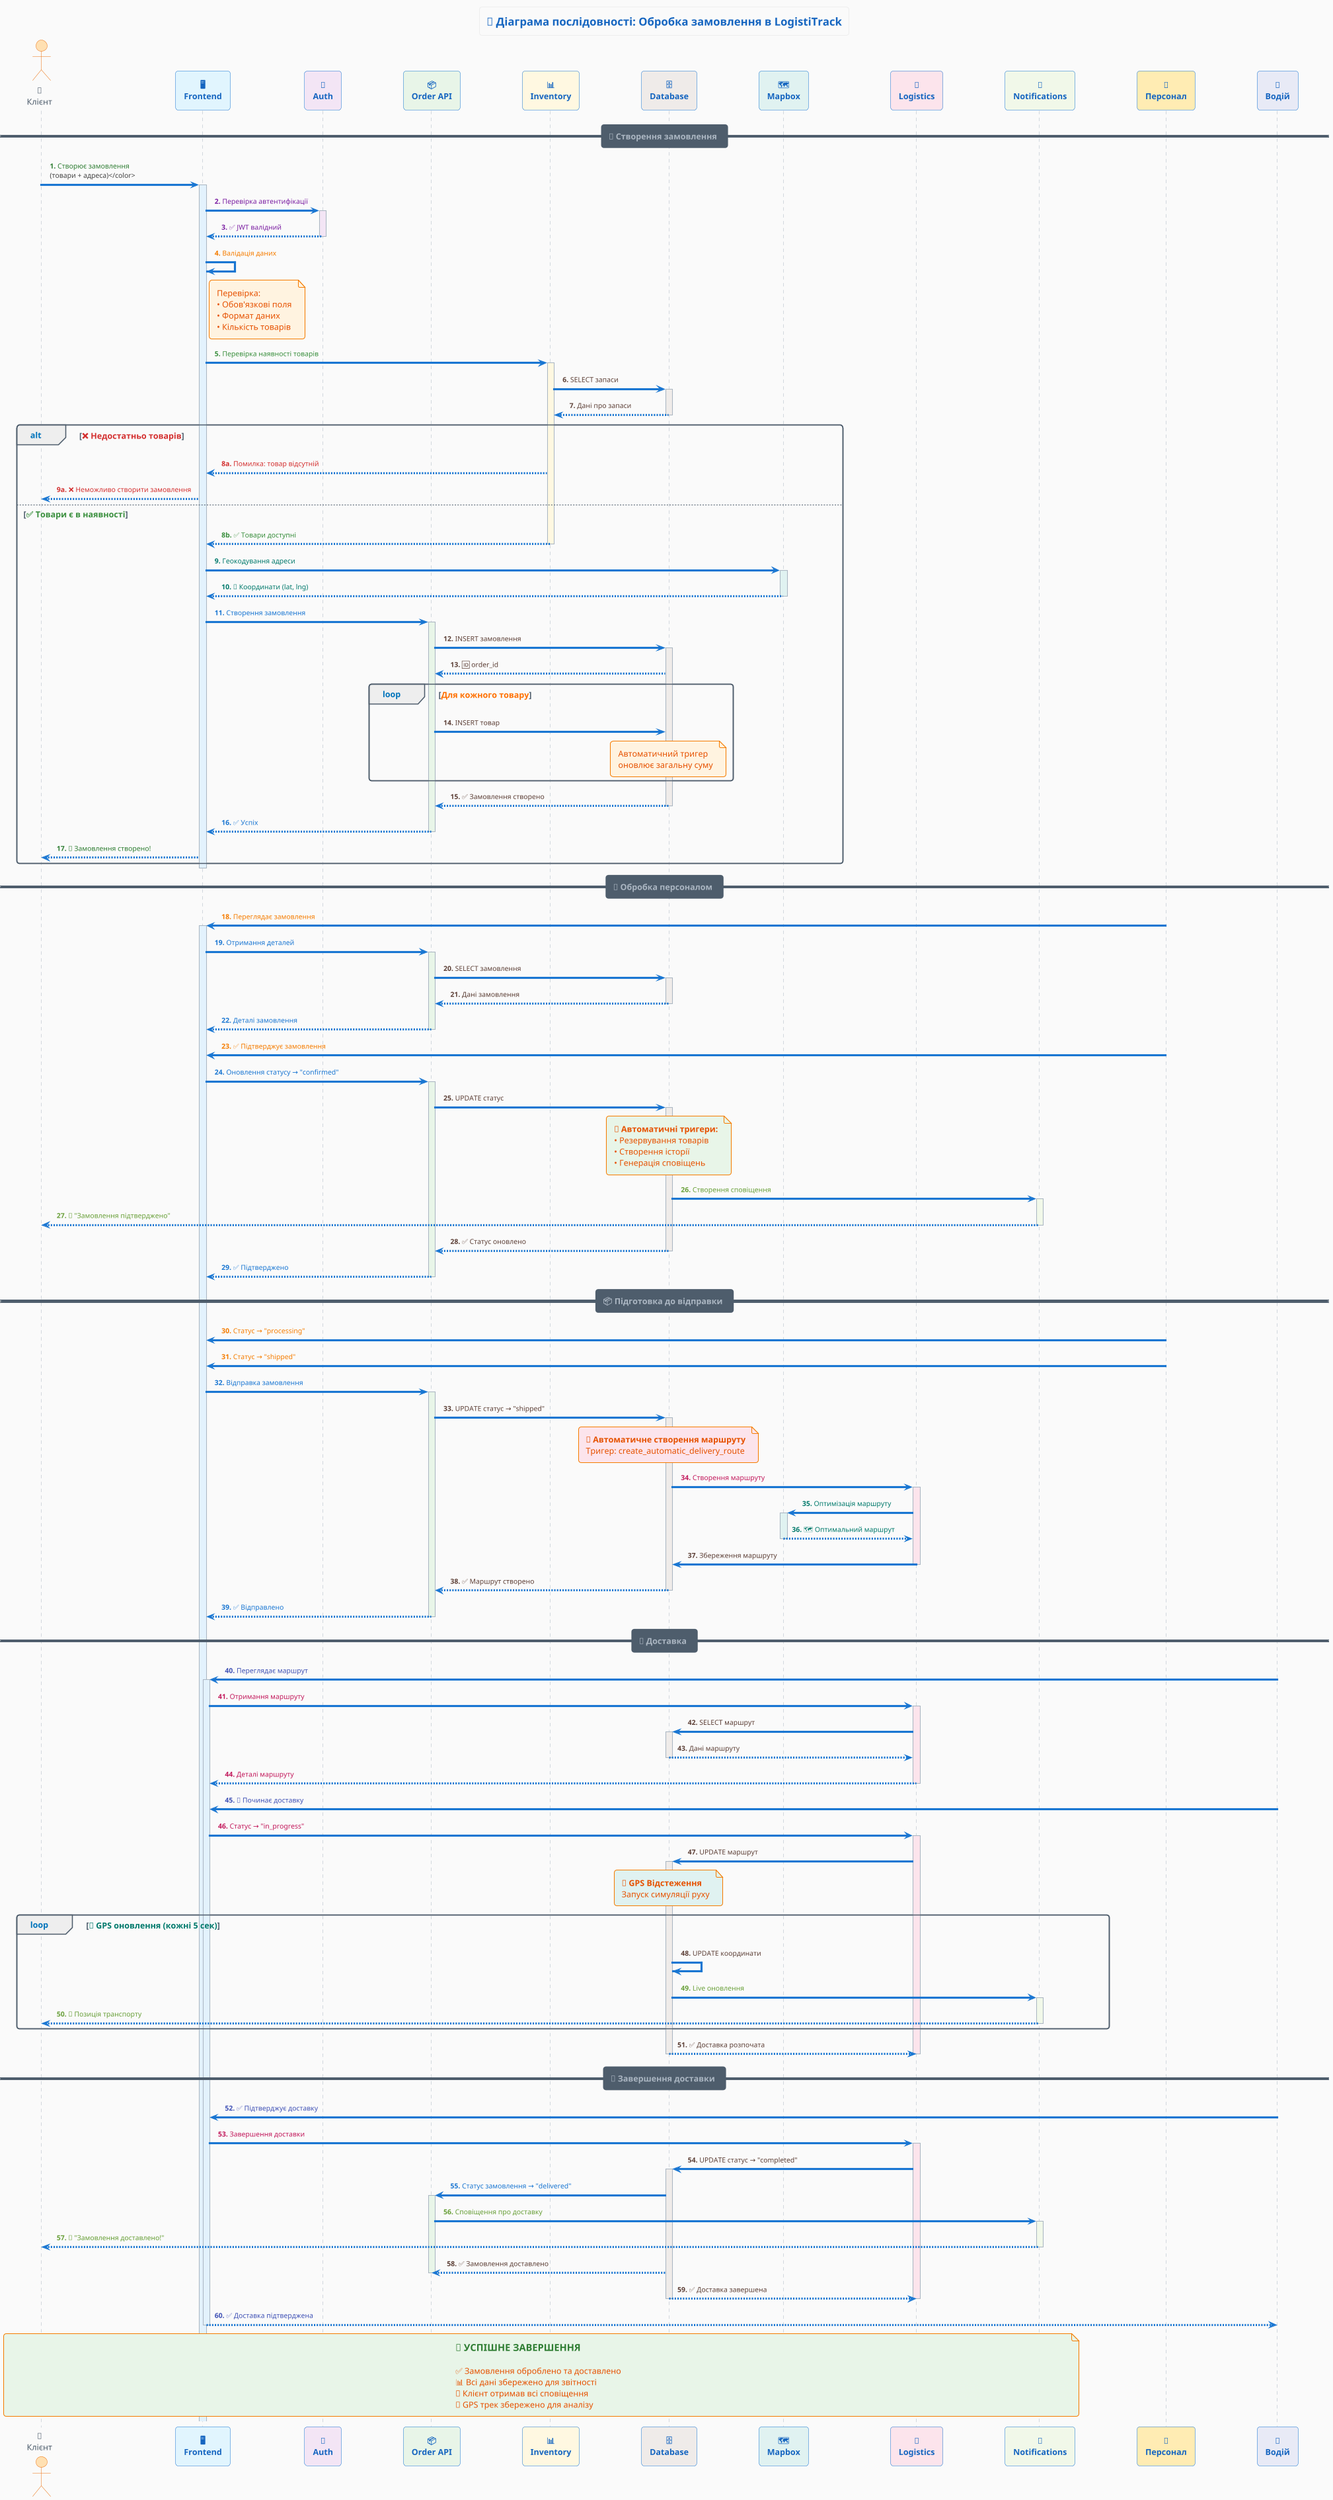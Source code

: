 @startuml
!theme aws-orange
skinparam backgroundColor #FAFAFA
skinparam participant {
    BackgroundColor #E3F2FD
    BorderColor #1976D2
    FontColor #1565C0
    FontSize 12
    FontStyle bold
}
skinparam arrow {
    Color #1976D2
    FontColor #424242
    FontSize 10
}
skinparam note {
    BackgroundColor #FFF3E0
    BorderColor #F57C00
    FontColor #E65100
}

title <size:16><color:#1565C0>🚀 Діаграма послідовності: Обробка замовлення в LogistiTrack</color></size>

actor "👤\nКлієнт" as Customer #FFE0B2
participant "🖥️\nFrontend" as Frontend #E1F5FE
participant "🔐\nAuth" as Auth #F3E5F5
participant "📦\nOrder API" as OrderAPI #E8F5E8
participant "📊\nInventory" as Inventory #FFF8E1
participant "🗄️\nDatabase" as DB #EFEBE9
participant "🗺️\nMapbox" as Mapbox #E0F2F1
participant "🚛\nLogistics" as Logistics #FCE4EC
participant "🔔\nNotifications" as Notifications #F1F8E9

== 📝 Створення замовлення ==

Customer -> Frontend: <color:#2E7D32>**1.** Створює замовлення\n(товари + адреса)</color>
activate Frontend #E3F2FD

Frontend -> Auth: <color:#7B1FA2>**2.** Перевірка автентифікації</color>
activate Auth #F3E5F5
Auth --> Frontend: <color:#7B1FA2>**3.** ✅ JWT валідний</color>
deactivate Auth

Frontend -> Frontend: <color:#F57C00>**4.** Валідація даних</color>
note right of Frontend #FFF3E0
  Перевірка:
  • Обов'язкові поля
  • Формат даних
  • Кількість товарів
end note

Frontend -> Inventory: <color:#388E3C>**5.** Перевірка наявності товарів</color>
activate Inventory #FFF8E1

Inventory -> DB: <color:#5D4037>**6.** SELECT запаси</color>
activate DB #EFEBE9
DB --> Inventory: <color:#5D4037>**7.** Дані про запаси</color>
deactivate DB

alt <color:#D32F2F>❌ Недостатньо товарів</color>
    Inventory --> Frontend: <color:#D32F2F>**8a.** Помилка: товар відсутній</color>
    Frontend --> Customer: <color:#D32F2F>**9a.** ❌ Неможливо створити замовлення</color>
else <color:#388E3C>✅ Товари є в наявності</color>
    Inventory --> Frontend: <color:#388E3C>**8b.** ✅ Товари доступні</color>
    deactivate Inventory
    
    Frontend -> Mapbox: <color:#00796B>**9.** Геокодування адреси</color>
    activate Mapbox #E0F2F1
    Mapbox --> Frontend: <color:#00796B>**10.** 📍 Координати (lat, lng)</color>
    deactivate Mapbox
    
    Frontend -> OrderAPI: <color:#1976D2>**11.** Створення замовлення</color>
    activate OrderAPI #E8F5E8
    
    OrderAPI -> DB: <color:#5D4037>**12.** INSERT замовлення</color>
    activate DB #EFEBE9
    DB --> OrderAPI: <color:#5D4037>**13.** 🆔 order_id</color>
    
    loop <color:#FF6F00>Для кожного товару</color>
        OrderAPI -> DB: <color:#5D4037>**14.** INSERT товар</color>
        note over DB #FFF3E0
          Автоматичний тригер
          оновлює загальну суму
        end note
    end
    
    DB --> OrderAPI: <color:#5D4037>**15.** ✅ Замовлення створено</color>
    deactivate DB
    
    OrderAPI --> Frontend: <color:#1976D2>**16.** ✅ Успіх</color>
    deactivate OrderAPI
    
    Frontend --> Customer: <color:#2E7D32>**17.** 🎉 Замовлення створено!</color>
end

deactivate Frontend

== 👔 Обробка персоналом ==

participant "👔\nПерсонал" as Staff #FFECB3

Staff -> Frontend: <color:#F57C00>**18.** Переглядає замовлення</color>
activate Frontend #E3F2FD

Frontend -> OrderAPI: <color:#1976D2>**19.** Отримання деталей</color>
activate OrderAPI #E8F5E8

OrderAPI -> DB: <color:#5D4037>**20.** SELECT замовлення</color>
activate DB #EFEBE9
DB --> OrderAPI: <color:#5D4037>**21.** Дані замовлення</color>
deactivate DB

OrderAPI --> Frontend: <color:#1976D2>**22.** Деталі замовлення</color>
deactivate OrderAPI

Staff -> Frontend: <color:#F57C00>**23.** ✅ Підтверджує замовлення</color>

Frontend -> OrderAPI: <color:#1976D2>**24.** Оновлення статусу → "confirmed"</color>
activate OrderAPI #E8F5E8

OrderAPI -> DB: <color:#5D4037>**25.** UPDATE статус</color>
activate DB #EFEBE9

note over DB #E8F5E8
  🤖 **Автоматичні тригери:**
  • Резервування товарів
  • Створення історії
  • Генерація сповіщень
end note

DB -> Notifications: <color:#689F38>**26.** Створення сповіщення</color>
activate Notifications #F1F8E9
Notifications --> Customer: <color:#689F38>**27.** 🔔 "Замовлення підтверджено"</color>
deactivate Notifications

DB --> OrderAPI: <color:#5D4037>**28.** ✅ Статус оновлено</color>
deactivate DB

OrderAPI --> Frontend: <color:#1976D2>**29.** ✅ Підтверджено</color>
deactivate OrderAPI

== 📦 Підготовка до відправки ==

Staff -> Frontend: <color:#F57C00>**30.** Статус → "processing"</color>
Staff -> Frontend: <color:#F57C00>**31.** Статус → "shipped"</color>

Frontend -> OrderAPI: <color:#1976D2>**32.** Відправка замовлення</color>
activate OrderAPI #E8F5E8

OrderAPI -> DB: <color:#5D4037>**33.** UPDATE статус → "shipped"</color>
activate DB #EFEBE9

note over DB #FCE4EC
  🚛 **Автоматичне створення маршруту**
  Тригер: create_automatic_delivery_route
end note

DB -> Logistics: <color:#C2185B>**34.** Створення маршруту</color>
activate Logistics #FCE4EC

Logistics -> Mapbox: <color:#00796B>**35.** Оптимізація маршруту</color>
activate Mapbox #E0F2F1
Mapbox --> Logistics: <color:#00796B>**36.** 🗺️ Оптимальний маршрут</color>
deactivate Mapbox

Logistics -> DB: <color:#5D4037>**37.** Збереження маршруту</color>
deactivate Logistics

DB --> OrderAPI: <color:#5D4037>**38.** ✅ Маршрут створено</color>
deactivate DB

OrderAPI --> Frontend: <color:#1976D2>**39.** ✅ Відправлено</color>
deactivate OrderAPI

== 🚗 Доставка ==

participant "🚗\nВодій" as Driver #E8EAF6

Driver -> Frontend: <color:#3F51B5>**40.** Переглядає маршрут</color>
activate Frontend #E3F2FD

Frontend -> Logistics: <color:#C2185B>**41.** Отримання маршруту</color>
activate Logistics #FCE4EC

Logistics -> DB: <color:#5D4037>**42.** SELECT маршрут</color>
activate DB #EFEBE9
DB --> Logistics: <color:#5D4037>**43.** Дані маршруту</color>
deactivate DB

Logistics --> Frontend: <color:#C2185B>**44.** Деталі маршруту</color>
deactivate Logistics

Driver -> Frontend: <color:#3F51B5>**45.** 🚀 Починає доставку</color>

Frontend -> Logistics: <color:#C2185B>**46.** Статус → "in_progress"</color>
activate Logistics #FCE4EC

Logistics -> DB: <color:#5D4037>**47.** UPDATE маршрут</color>
activate DB #EFEBE9

note over DB #E0F2F1
  📍 **GPS Відстеження**
  Запуск симуляції руху
end note

loop <color:#00796B>📍 GPS оновлення (кожні 5 сек)</color>
    DB -> DB: <color:#5D4037>**48.** UPDATE координати</color>
    DB -> Notifications: <color:#689F38>**49.** Live оновлення</color>
    activate Notifications #F1F8E9
    Notifications --> Customer: <color:#689F38>**50.** 📍 Позиція транспорту</color>
    deactivate Notifications
end

DB --> Logistics: <color:#5D4037>**51.** ✅ Доставка розпочата</color>
deactivate DB
deactivate Logistics

== 🎯 Завершення доставки ==

Driver -> Frontend: <color:#3F51B5>**52.** ✅ Підтверджує доставку</color>

Frontend -> Logistics: <color:#C2185B>**53.** Завершення доставки</color>
activate Logistics #FCE4EC

Logistics -> DB: <color:#5D4037>**54.** UPDATE статус → "completed"</color>
activate DB #EFEBE9

DB -> OrderAPI: <color:#1976D2>**55.** Статус замовлення → "delivered"</color>
activate OrderAPI #E8F5E8

OrderAPI -> Notifications: <color:#689F38>**56.** Сповіщення про доставку</color>
activate Notifications #F1F8E9
Notifications --> Customer: <color:#689F38>**57.** 🎉 "Замовлення доставлено!"</color>
deactivate Notifications

DB --> OrderAPI: <color:#5D4037>**58.** ✅ Замовлення доставлено</color>
deactivate OrderAPI

DB --> Logistics: <color:#5D4037>**59.** ✅ Доставка завершена</color>
deactivate DB
deactivate Logistics

Frontend --> Driver: <color:#3F51B5>**60.** ✅ Доставка підтверджена</color>
deactivate Frontend

note over Customer, Notifications #E8F5E8
  <size:14><color:#2E7D32>🎉 **УСПІШНЕ ЗАВЕРШЕННЯ**</color></size>
  
  ✅ Замовлення оброблено та доставлено
  📊 Всі дані збережено для звітності  
  🔔 Клієнт отримав всі сповіщення
  📍 GPS трек збережено для аналізу
end note

@enduml